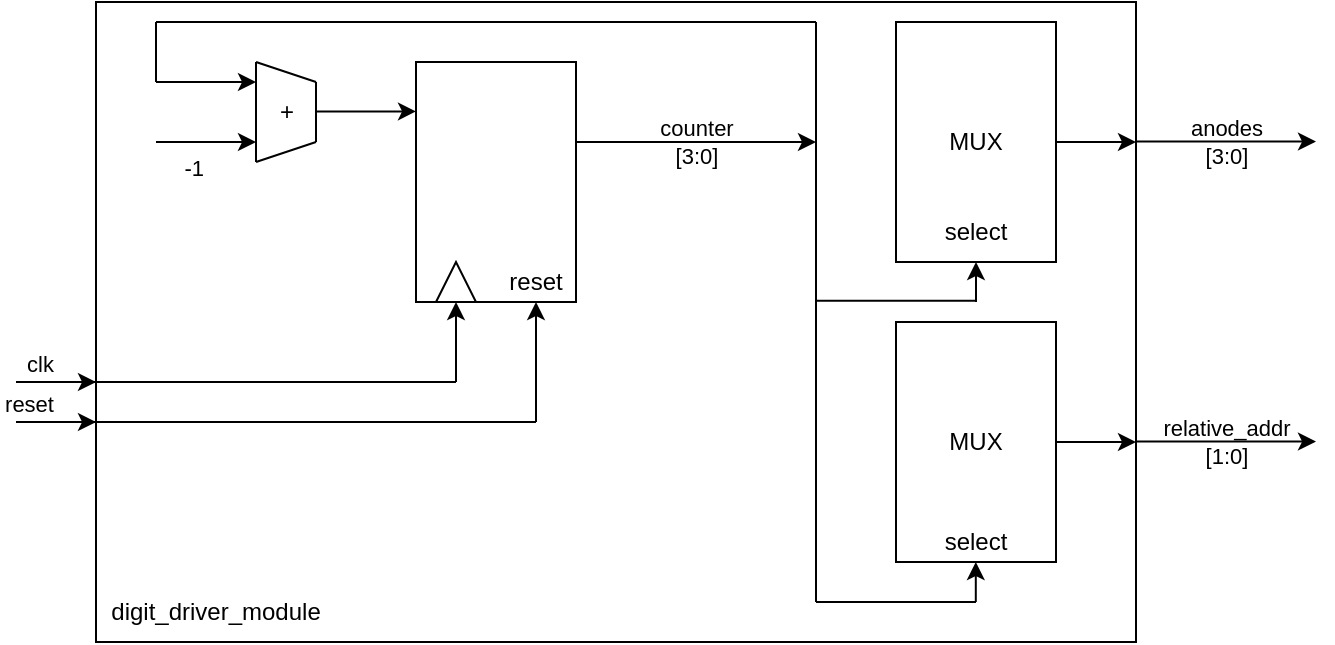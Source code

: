 <mxfile version="22.1.0" type="device">
  <diagram name="Page-1" id="hJRpYmAwv5QhTKi5Lgw3">
    <mxGraphModel dx="790" dy="430" grid="1" gridSize="10" guides="1" tooltips="1" connect="1" arrows="1" fold="1" page="1" pageScale="1" pageWidth="850" pageHeight="1100" math="0" shadow="0">
      <root>
        <mxCell id="0" />
        <mxCell id="1" parent="0" />
        <mxCell id="4jZNbB2JGG2l4tfKrmQ8-3" value="clk" style="endArrow=classic;html=1;rounded=0;labelPosition=left;verticalLabelPosition=top;align=right;verticalAlign=bottom;labelBackgroundColor=none;" edge="1" parent="1">
          <mxGeometry width="50" height="50" relative="1" as="geometry">
            <mxPoint x="40" y="200" as="sourcePoint" />
            <mxPoint x="80" y="200" as="targetPoint" />
          </mxGeometry>
        </mxCell>
        <mxCell id="4jZNbB2JGG2l4tfKrmQ8-4" value="reset" style="endArrow=classic;html=1;rounded=0;labelPosition=left;verticalLabelPosition=top;align=right;verticalAlign=bottom;labelBackgroundColor=none;" edge="1" parent="1">
          <mxGeometry width="50" height="50" relative="1" as="geometry">
            <mxPoint x="40" y="220" as="sourcePoint" />
            <mxPoint x="80" y="220" as="targetPoint" />
          </mxGeometry>
        </mxCell>
        <mxCell id="4jZNbB2JGG2l4tfKrmQ8-5" value="&lt;div&gt;relative_addr&lt;/div&gt;&lt;div align=&quot;center&quot;&gt;[1:0]&lt;br&gt;&lt;/div&gt;" style="endArrow=classic;html=1;rounded=0;labelPosition=center;verticalLabelPosition=middle;align=center;verticalAlign=middle;labelBackgroundColor=none;" edge="1" parent="1">
          <mxGeometry width="50" height="50" relative="1" as="geometry">
            <mxPoint x="600" y="229.8" as="sourcePoint" />
            <mxPoint x="690" y="229.8" as="targetPoint" />
          </mxGeometry>
        </mxCell>
        <mxCell id="4jZNbB2JGG2l4tfKrmQ8-6" value="&lt;div&gt;anodes&lt;/div&gt;&lt;div&gt;[3:0]&lt;br&gt;&lt;/div&gt;" style="endArrow=classic;html=1;rounded=0;labelPosition=center;verticalLabelPosition=middle;align=center;verticalAlign=middle;labelBackgroundColor=none;" edge="1" parent="1">
          <mxGeometry width="50" height="50" relative="1" as="geometry">
            <mxPoint x="600" y="79.8" as="sourcePoint" />
            <mxPoint x="690" y="79.8" as="targetPoint" />
          </mxGeometry>
        </mxCell>
        <mxCell id="4jZNbB2JGG2l4tfKrmQ8-7" value="" style="rounded=0;whiteSpace=wrap;html=1;fillColor=none;" vertex="1" parent="1">
          <mxGeometry x="240" y="40" width="80" height="120" as="geometry" />
        </mxCell>
        <mxCell id="4jZNbB2JGG2l4tfKrmQ8-8" value="" style="triangle;whiteSpace=wrap;html=1;rotation=-90;" vertex="1" parent="1">
          <mxGeometry x="250" y="140" width="20" height="20" as="geometry" />
        </mxCell>
        <mxCell id="4jZNbB2JGG2l4tfKrmQ8-10" value="" style="endArrow=none;html=1;rounded=0;" edge="1" parent="1">
          <mxGeometry width="50" height="50" relative="1" as="geometry">
            <mxPoint x="50" y="200" as="sourcePoint" />
            <mxPoint x="260" y="200" as="targetPoint" />
          </mxGeometry>
        </mxCell>
        <mxCell id="4jZNbB2JGG2l4tfKrmQ8-11" value="" style="endArrow=classic;html=1;rounded=0;entryX=0;entryY=0.5;entryDx=0;entryDy=0;" edge="1" parent="1" target="4jZNbB2JGG2l4tfKrmQ8-8">
          <mxGeometry width="50" height="50" relative="1" as="geometry">
            <mxPoint x="260" y="200" as="sourcePoint" />
            <mxPoint x="310" y="150" as="targetPoint" />
          </mxGeometry>
        </mxCell>
        <mxCell id="4jZNbB2JGG2l4tfKrmQ8-12" value="reset" style="text;html=1;strokeColor=none;fillColor=none;align=center;verticalAlign=middle;whiteSpace=wrap;rounded=0;" vertex="1" parent="1">
          <mxGeometry x="270" y="135" width="60" height="30" as="geometry" />
        </mxCell>
        <mxCell id="4jZNbB2JGG2l4tfKrmQ8-13" value="" style="endArrow=none;html=1;rounded=0;" edge="1" parent="1">
          <mxGeometry width="50" height="50" relative="1" as="geometry">
            <mxPoint x="50" y="220" as="sourcePoint" />
            <mxPoint x="300" y="220" as="targetPoint" />
          </mxGeometry>
        </mxCell>
        <mxCell id="4jZNbB2JGG2l4tfKrmQ8-14" value="" style="endArrow=classic;html=1;rounded=0;" edge="1" parent="1">
          <mxGeometry width="50" height="50" relative="1" as="geometry">
            <mxPoint x="300" y="220" as="sourcePoint" />
            <mxPoint x="300" y="160" as="targetPoint" />
          </mxGeometry>
        </mxCell>
        <mxCell id="4jZNbB2JGG2l4tfKrmQ8-15" value="&lt;div&gt;counter&lt;/div&gt;&lt;div&gt;[3:0]&lt;/div&gt;" style="endArrow=classic;html=1;rounded=0;labelBackgroundColor=none;" edge="1" parent="1">
          <mxGeometry width="50" height="50" relative="1" as="geometry">
            <mxPoint x="320" y="80" as="sourcePoint" />
            <mxPoint x="440" y="80" as="targetPoint" />
          </mxGeometry>
        </mxCell>
        <mxCell id="4jZNbB2JGG2l4tfKrmQ8-16" value="" style="endArrow=none;html=1;rounded=0;" edge="1" parent="1">
          <mxGeometry width="50" height="50" relative="1" as="geometry">
            <mxPoint x="160" y="90" as="sourcePoint" />
            <mxPoint x="160" y="40" as="targetPoint" />
          </mxGeometry>
        </mxCell>
        <mxCell id="4jZNbB2JGG2l4tfKrmQ8-17" value="" style="endArrow=none;html=1;rounded=0;" edge="1" parent="1">
          <mxGeometry width="50" height="50" relative="1" as="geometry">
            <mxPoint x="190" y="80" as="sourcePoint" />
            <mxPoint x="190" y="50" as="targetPoint" />
          </mxGeometry>
        </mxCell>
        <mxCell id="4jZNbB2JGG2l4tfKrmQ8-18" value="" style="endArrow=none;html=1;rounded=0;" edge="1" parent="1">
          <mxGeometry width="50" height="50" relative="1" as="geometry">
            <mxPoint x="160" y="90" as="sourcePoint" />
            <mxPoint x="190" y="80" as="targetPoint" />
          </mxGeometry>
        </mxCell>
        <mxCell id="4jZNbB2JGG2l4tfKrmQ8-19" value="" style="endArrow=none;html=1;rounded=0;" edge="1" parent="1">
          <mxGeometry width="50" height="50" relative="1" as="geometry">
            <mxPoint x="160" y="40" as="sourcePoint" />
            <mxPoint x="190" y="50" as="targetPoint" />
          </mxGeometry>
        </mxCell>
        <mxCell id="4jZNbB2JGG2l4tfKrmQ8-20" value="&lt;div&gt;+&lt;/div&gt;" style="text;html=1;align=center;verticalAlign=middle;resizable=0;points=[];autosize=1;strokeColor=none;fillColor=none;" vertex="1" parent="1">
          <mxGeometry x="160" y="50" width="30" height="30" as="geometry" />
        </mxCell>
        <mxCell id="4jZNbB2JGG2l4tfKrmQ8-21" value="&lt;div align=&quot;center&quot;&gt;-1&lt;/div&gt;" style="endArrow=classic;html=1;rounded=0;align=right;labelBackgroundColor=none;labelPosition=left;verticalLabelPosition=bottom;verticalAlign=top;" edge="1" parent="1">
          <mxGeometry width="50" height="50" relative="1" as="geometry">
            <mxPoint x="110" y="80" as="sourcePoint" />
            <mxPoint x="160" y="80" as="targetPoint" />
          </mxGeometry>
        </mxCell>
        <mxCell id="4jZNbB2JGG2l4tfKrmQ8-23" value="" style="endArrow=none;html=1;rounded=0;" edge="1" parent="1">
          <mxGeometry width="50" height="50" relative="1" as="geometry">
            <mxPoint x="440" y="80" as="sourcePoint" />
            <mxPoint x="440" y="20" as="targetPoint" />
          </mxGeometry>
        </mxCell>
        <mxCell id="4jZNbB2JGG2l4tfKrmQ8-24" value="" style="endArrow=none;html=1;rounded=0;" edge="1" parent="1">
          <mxGeometry width="50" height="50" relative="1" as="geometry">
            <mxPoint x="110" y="20" as="sourcePoint" />
            <mxPoint x="440" y="20" as="targetPoint" />
          </mxGeometry>
        </mxCell>
        <mxCell id="4jZNbB2JGG2l4tfKrmQ8-25" value="" style="endArrow=classic;html=1;rounded=0;" edge="1" parent="1">
          <mxGeometry width="50" height="50" relative="1" as="geometry">
            <mxPoint x="110" y="50" as="sourcePoint" />
            <mxPoint x="160" y="50" as="targetPoint" />
          </mxGeometry>
        </mxCell>
        <mxCell id="4jZNbB2JGG2l4tfKrmQ8-26" value="" style="endArrow=none;html=1;rounded=0;" edge="1" parent="1">
          <mxGeometry width="50" height="50" relative="1" as="geometry">
            <mxPoint x="110" y="50" as="sourcePoint" />
            <mxPoint x="110" y="20" as="targetPoint" />
          </mxGeometry>
        </mxCell>
        <mxCell id="4jZNbB2JGG2l4tfKrmQ8-27" value="" style="endArrow=classic;html=1;rounded=0;entryX=0;entryY=0.25;entryDx=0;entryDy=0;" edge="1" parent="1">
          <mxGeometry width="50" height="50" relative="1" as="geometry">
            <mxPoint x="190" y="64.71" as="sourcePoint" />
            <mxPoint x="240" y="64.71" as="targetPoint" />
            <Array as="points">
              <mxPoint x="210" y="64.71" />
            </Array>
          </mxGeometry>
        </mxCell>
        <mxCell id="4jZNbB2JGG2l4tfKrmQ8-28" value="" style="endArrow=none;html=1;rounded=0;" edge="1" parent="1">
          <mxGeometry width="50" height="50" relative="1" as="geometry">
            <mxPoint x="440" y="310" as="sourcePoint" />
            <mxPoint x="440" y="80" as="targetPoint" />
          </mxGeometry>
        </mxCell>
        <mxCell id="4jZNbB2JGG2l4tfKrmQ8-30" value="MUX" style="rounded=0;whiteSpace=wrap;html=1;fontColor=default;fillColor=none;" vertex="1" parent="1">
          <mxGeometry x="480" y="20" width="80" height="120" as="geometry" />
        </mxCell>
        <mxCell id="4jZNbB2JGG2l4tfKrmQ8-32" value="select" style="text;html=1;strokeColor=none;fillColor=none;align=center;verticalAlign=middle;whiteSpace=wrap;rounded=0;" vertex="1" parent="1">
          <mxGeometry x="490" y="115" width="60" height="20" as="geometry" />
        </mxCell>
        <mxCell id="4jZNbB2JGG2l4tfKrmQ8-33" value="MUX" style="rounded=0;whiteSpace=wrap;html=1;fontColor=default;fillColor=none;" vertex="1" parent="1">
          <mxGeometry x="480" y="170" width="80" height="120" as="geometry" />
        </mxCell>
        <mxCell id="4jZNbB2JGG2l4tfKrmQ8-34" value="select" style="text;html=1;strokeColor=none;fillColor=none;align=center;verticalAlign=middle;whiteSpace=wrap;rounded=0;" vertex="1" parent="1">
          <mxGeometry x="490" y="265" width="60" height="30" as="geometry" />
        </mxCell>
        <mxCell id="4jZNbB2JGG2l4tfKrmQ8-35" value="" style="endArrow=classic;html=1;rounded=0;" edge="1" parent="1">
          <mxGeometry width="50" height="50" relative="1" as="geometry">
            <mxPoint x="560" y="80" as="sourcePoint" />
            <mxPoint x="600" y="80" as="targetPoint" />
          </mxGeometry>
        </mxCell>
        <mxCell id="4jZNbB2JGG2l4tfKrmQ8-36" value="" style="endArrow=none;html=1;rounded=0;" edge="1" parent="1">
          <mxGeometry width="50" height="50" relative="1" as="geometry">
            <mxPoint x="440" y="159.43" as="sourcePoint" />
            <mxPoint x="520" y="159.43" as="targetPoint" />
          </mxGeometry>
        </mxCell>
        <mxCell id="4jZNbB2JGG2l4tfKrmQ8-37" value="" style="endArrow=classic;html=1;rounded=0;" edge="1" parent="1">
          <mxGeometry width="50" height="50" relative="1" as="geometry">
            <mxPoint x="520" y="160" as="sourcePoint" />
            <mxPoint x="520" y="140" as="targetPoint" />
          </mxGeometry>
        </mxCell>
        <mxCell id="4jZNbB2JGG2l4tfKrmQ8-38" value="" style="endArrow=none;html=1;rounded=0;" edge="1" parent="1">
          <mxGeometry width="50" height="50" relative="1" as="geometry">
            <mxPoint x="520" y="310" as="sourcePoint" />
            <mxPoint x="440" y="310" as="targetPoint" />
          </mxGeometry>
        </mxCell>
        <mxCell id="4jZNbB2JGG2l4tfKrmQ8-39" value="" style="endArrow=classic;html=1;rounded=0;" edge="1" parent="1">
          <mxGeometry width="50" height="50" relative="1" as="geometry">
            <mxPoint x="519.9" y="310" as="sourcePoint" />
            <mxPoint x="519.9" y="290" as="targetPoint" />
          </mxGeometry>
        </mxCell>
        <mxCell id="4jZNbB2JGG2l4tfKrmQ8-40" value="" style="endArrow=classic;html=1;rounded=0;" edge="1" parent="1">
          <mxGeometry width="50" height="50" relative="1" as="geometry">
            <mxPoint x="560" y="230" as="sourcePoint" />
            <mxPoint x="600" y="230" as="targetPoint" />
          </mxGeometry>
        </mxCell>
        <mxCell id="4jZNbB2JGG2l4tfKrmQ8-41" value="" style="rounded=0;whiteSpace=wrap;html=1;fillColor=none;labelPosition=right;verticalLabelPosition=middle;align=left;verticalAlign=middle;" vertex="1" parent="1">
          <mxGeometry x="80" y="10" width="520" height="320" as="geometry" />
        </mxCell>
        <mxCell id="4jZNbB2JGG2l4tfKrmQ8-42" value="digit_driver_module" style="text;html=1;strokeColor=none;fillColor=none;align=center;verticalAlign=middle;whiteSpace=wrap;rounded=0;" vertex="1" parent="1">
          <mxGeometry x="90" y="310" width="100" height="10" as="geometry" />
        </mxCell>
      </root>
    </mxGraphModel>
  </diagram>
</mxfile>
